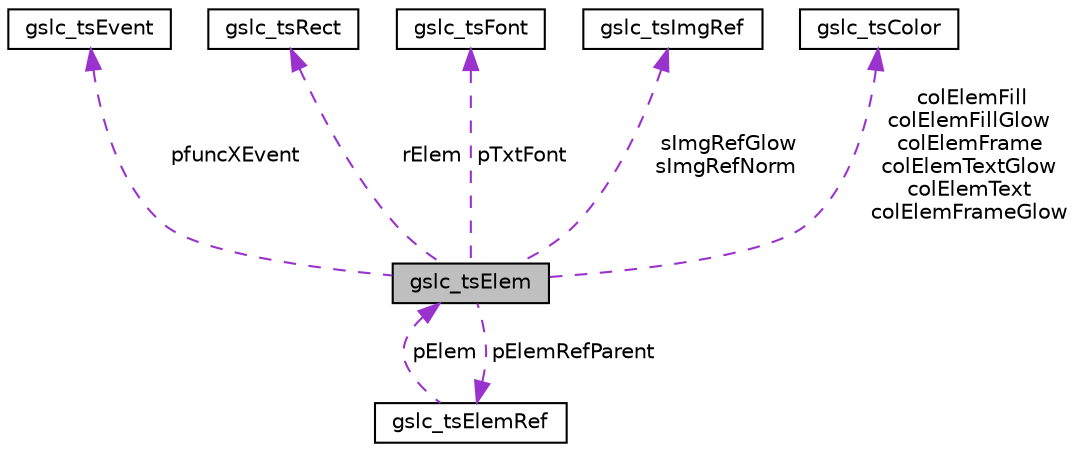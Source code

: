 digraph "gslc_tsElem"
{
  edge [fontname="Helvetica",fontsize="10",labelfontname="Helvetica",labelfontsize="10"];
  node [fontname="Helvetica",fontsize="10",shape=record];
  Node1 [label="gslc_tsElem",height=0.2,width=0.4,color="black", fillcolor="grey75", style="filled" fontcolor="black"];
  Node2 -> Node1 [dir="back",color="darkorchid3",fontsize="10",style="dashed",label=" pfuncXEvent" ,fontname="Helvetica"];
  Node2 [label="gslc_tsEvent",height=0.2,width=0.4,color="black", fillcolor="white", style="filled",URL="$structgslc__tsEvent.html",tooltip="Event structure. "];
  Node3 -> Node1 [dir="back",color="darkorchid3",fontsize="10",style="dashed",label=" rElem" ,fontname="Helvetica"];
  Node3 [label="gslc_tsRect",height=0.2,width=0.4,color="black", fillcolor="white", style="filled",URL="$structgslc__tsRect.html",tooltip="Rectangular region. Defines X,Y corner coordinates plus dimensions. "];
  Node4 -> Node1 [dir="back",color="darkorchid3",fontsize="10",style="dashed",label=" pElemRefParent" ,fontname="Helvetica"];
  Node4 [label="gslc_tsElemRef",height=0.2,width=0.4,color="black", fillcolor="white", style="filled",URL="$structgslc__tsElemRef.html",tooltip="Element reference structure. "];
  Node1 -> Node4 [dir="back",color="darkorchid3",fontsize="10",style="dashed",label=" pElem" ,fontname="Helvetica"];
  Node5 -> Node1 [dir="back",color="darkorchid3",fontsize="10",style="dashed",label=" pTxtFont" ,fontname="Helvetica"];
  Node5 [label="gslc_tsFont",height=0.2,width=0.4,color="black", fillcolor="white", style="filled",URL="$structgslc__tsFont.html",tooltip="Font reference structure. "];
  Node6 -> Node1 [dir="back",color="darkorchid3",fontsize="10",style="dashed",label=" sImgRefGlow\nsImgRefNorm" ,fontname="Helvetica"];
  Node6 [label="gslc_tsImgRef",height=0.2,width=0.4,color="black", fillcolor="white", style="filled",URL="$structgslc__tsImgRef.html",tooltip="Image reference structure. "];
  Node7 -> Node1 [dir="back",color="darkorchid3",fontsize="10",style="dashed",label=" colElemFill\ncolElemFillGlow\ncolElemFrame\ncolElemTextGlow\ncolElemText\ncolElemFrameGlow" ,fontname="Helvetica"];
  Node7 [label="gslc_tsColor",height=0.2,width=0.4,color="black", fillcolor="white", style="filled",URL="$structgslc__tsColor.html",tooltip="Color structure. Defines RGB triplet. "];
}
